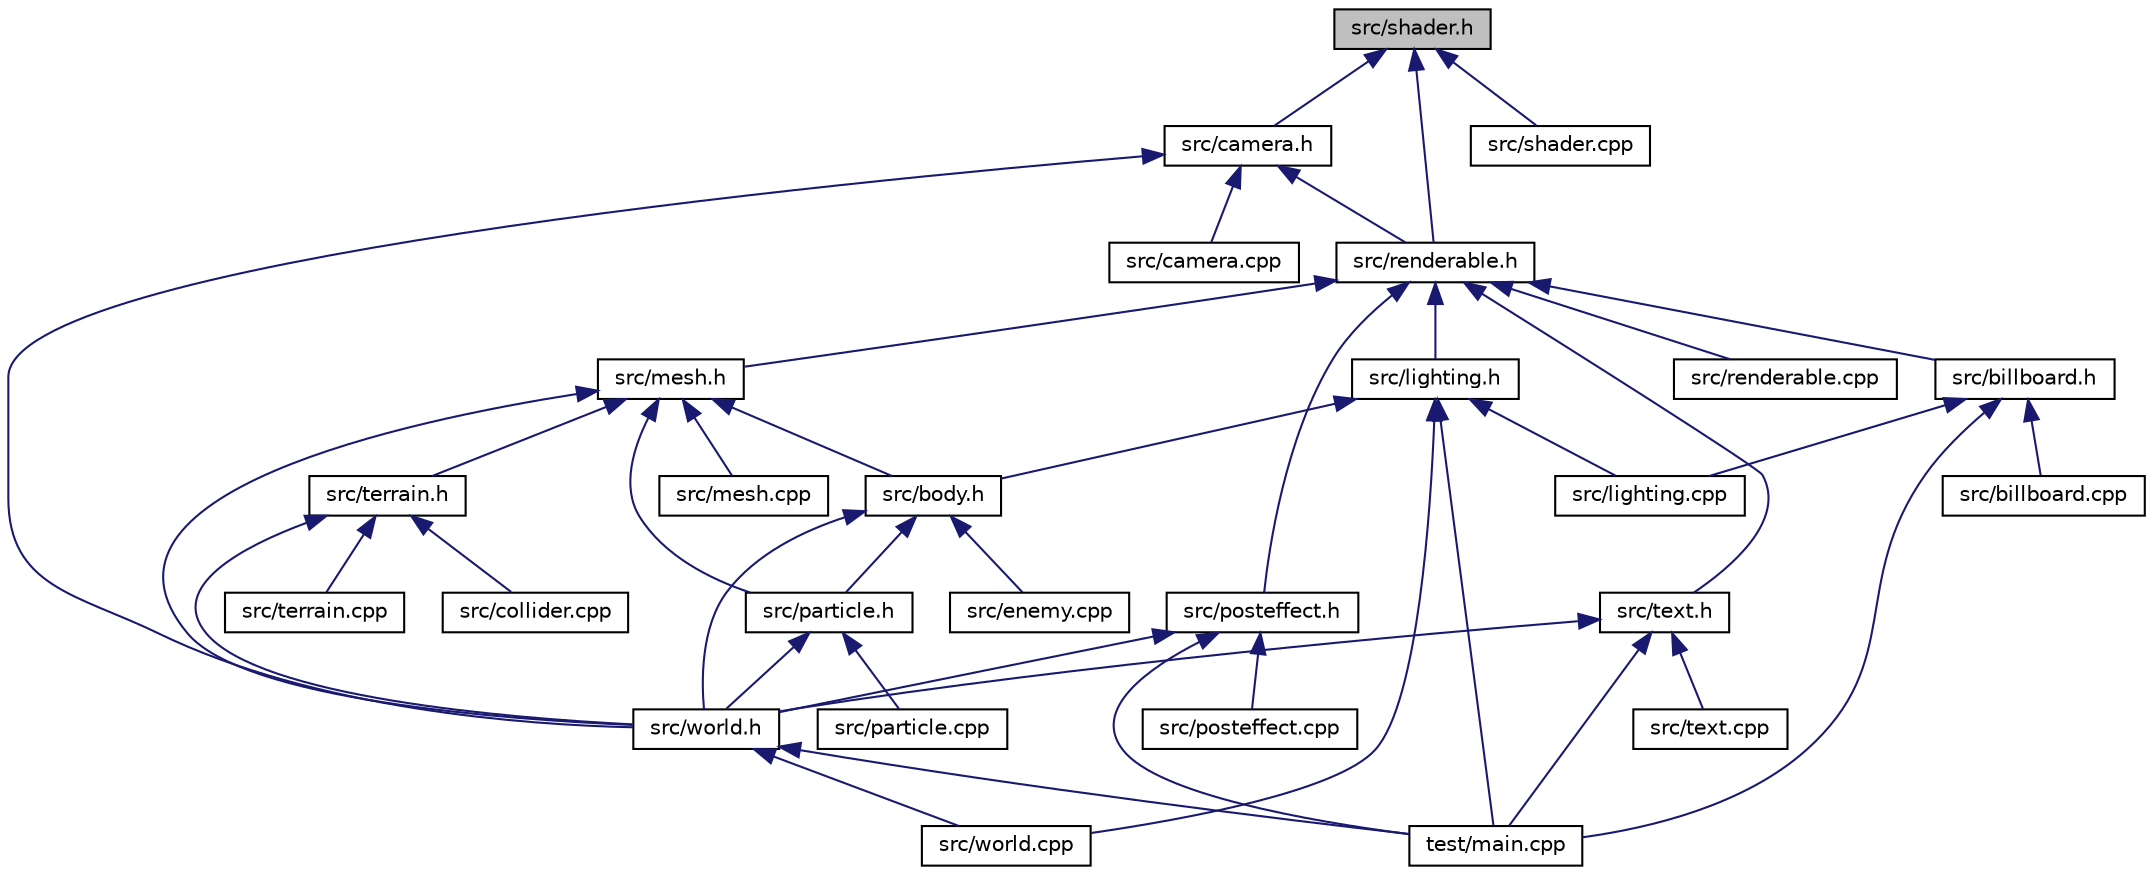 digraph "src/shader.h"
{
  edge [fontname="Helvetica",fontsize="10",labelfontname="Helvetica",labelfontsize="10"];
  node [fontname="Helvetica",fontsize="10",shape=record];
  Node1 [label="src/shader.h",height=0.2,width=0.4,color="black", fillcolor="grey75", style="filled", fontcolor="black"];
  Node1 -> Node2 [dir="back",color="midnightblue",fontsize="10",style="solid"];
  Node2 [label="src/camera.h",height=0.2,width=0.4,color="black", fillcolor="white", style="filled",URL="$camera_8h.html"];
  Node2 -> Node3 [dir="back",color="midnightblue",fontsize="10",style="solid"];
  Node3 [label="src/camera.cpp",height=0.2,width=0.4,color="black", fillcolor="white", style="filled",URL="$camera_8cpp.html"];
  Node2 -> Node4 [dir="back",color="midnightblue",fontsize="10",style="solid"];
  Node4 [label="src/renderable.h",height=0.2,width=0.4,color="black", fillcolor="white", style="filled",URL="$renderable_8h.html"];
  Node4 -> Node5 [dir="back",color="midnightblue",fontsize="10",style="solid"];
  Node5 [label="src/billboard.h",height=0.2,width=0.4,color="black", fillcolor="white", style="filled",URL="$billboard_8h.html"];
  Node5 -> Node6 [dir="back",color="midnightblue",fontsize="10",style="solid"];
  Node6 [label="src/billboard.cpp",height=0.2,width=0.4,color="black", fillcolor="white", style="filled",URL="$billboard_8cpp.html"];
  Node5 -> Node7 [dir="back",color="midnightblue",fontsize="10",style="solid"];
  Node7 [label="src/lighting.cpp",height=0.2,width=0.4,color="black", fillcolor="white", style="filled",URL="$lighting_8cpp.html"];
  Node5 -> Node8 [dir="back",color="midnightblue",fontsize="10",style="solid"];
  Node8 [label="test/main.cpp",height=0.2,width=0.4,color="black", fillcolor="white", style="filled",URL="$main_8cpp.html"];
  Node4 -> Node9 [dir="back",color="midnightblue",fontsize="10",style="solid"];
  Node9 [label="src/lighting.h",height=0.2,width=0.4,color="black", fillcolor="white", style="filled",URL="$lighting_8h.html"];
  Node9 -> Node10 [dir="back",color="midnightblue",fontsize="10",style="solid"];
  Node10 [label="src/body.h",height=0.2,width=0.4,color="black", fillcolor="white", style="filled",URL="$body_8h.html"];
  Node10 -> Node11 [dir="back",color="midnightblue",fontsize="10",style="solid"];
  Node11 [label="src/enemy.cpp",height=0.2,width=0.4,color="black", fillcolor="white", style="filled",URL="$enemy_8cpp.html"];
  Node10 -> Node12 [dir="back",color="midnightblue",fontsize="10",style="solid"];
  Node12 [label="src/particle.h",height=0.2,width=0.4,color="black", fillcolor="white", style="filled",URL="$particle_8h.html"];
  Node12 -> Node13 [dir="back",color="midnightblue",fontsize="10",style="solid"];
  Node13 [label="src/particle.cpp",height=0.2,width=0.4,color="black", fillcolor="white", style="filled",URL="$particle_8cpp.html"];
  Node12 -> Node14 [dir="back",color="midnightblue",fontsize="10",style="solid"];
  Node14 [label="src/world.h",height=0.2,width=0.4,color="black", fillcolor="white", style="filled",URL="$world_8h.html"];
  Node14 -> Node15 [dir="back",color="midnightblue",fontsize="10",style="solid"];
  Node15 [label="src/world.cpp",height=0.2,width=0.4,color="black", fillcolor="white", style="filled",URL="$world_8cpp.html"];
  Node14 -> Node8 [dir="back",color="midnightblue",fontsize="10",style="solid"];
  Node10 -> Node14 [dir="back",color="midnightblue",fontsize="10",style="solid"];
  Node9 -> Node7 [dir="back",color="midnightblue",fontsize="10",style="solid"];
  Node9 -> Node15 [dir="back",color="midnightblue",fontsize="10",style="solid"];
  Node9 -> Node8 [dir="back",color="midnightblue",fontsize="10",style="solid"];
  Node4 -> Node16 [dir="back",color="midnightblue",fontsize="10",style="solid"];
  Node16 [label="src/mesh.h",height=0.2,width=0.4,color="black", fillcolor="white", style="filled",URL="$mesh_8h.html"];
  Node16 -> Node10 [dir="back",color="midnightblue",fontsize="10",style="solid"];
  Node16 -> Node17 [dir="back",color="midnightblue",fontsize="10",style="solid"];
  Node17 [label="src/mesh.cpp",height=0.2,width=0.4,color="black", fillcolor="white", style="filled",URL="$mesh_8cpp.html"];
  Node16 -> Node12 [dir="back",color="midnightblue",fontsize="10",style="solid"];
  Node16 -> Node18 [dir="back",color="midnightblue",fontsize="10",style="solid"];
  Node18 [label="src/terrain.h",height=0.2,width=0.4,color="black", fillcolor="white", style="filled",URL="$terrain_8h.html"];
  Node18 -> Node19 [dir="back",color="midnightblue",fontsize="10",style="solid"];
  Node19 [label="src/collider.cpp",height=0.2,width=0.4,color="black", fillcolor="white", style="filled",URL="$collider_8cpp.html"];
  Node18 -> Node20 [dir="back",color="midnightblue",fontsize="10",style="solid"];
  Node20 [label="src/terrain.cpp",height=0.2,width=0.4,color="black", fillcolor="white", style="filled",URL="$terrain_8cpp.html"];
  Node18 -> Node14 [dir="back",color="midnightblue",fontsize="10",style="solid"];
  Node16 -> Node14 [dir="back",color="midnightblue",fontsize="10",style="solid"];
  Node4 -> Node21 [dir="back",color="midnightblue",fontsize="10",style="solid"];
  Node21 [label="src/posteffect.h",height=0.2,width=0.4,color="black", fillcolor="white", style="filled",URL="$posteffect_8h.html"];
  Node21 -> Node22 [dir="back",color="midnightblue",fontsize="10",style="solid"];
  Node22 [label="src/posteffect.cpp",height=0.2,width=0.4,color="black", fillcolor="white", style="filled",URL="$posteffect_8cpp.html"];
  Node21 -> Node14 [dir="back",color="midnightblue",fontsize="10",style="solid"];
  Node21 -> Node8 [dir="back",color="midnightblue",fontsize="10",style="solid"];
  Node4 -> Node23 [dir="back",color="midnightblue",fontsize="10",style="solid"];
  Node23 [label="src/renderable.cpp",height=0.2,width=0.4,color="black", fillcolor="white", style="filled",URL="$renderable_8cpp.html"];
  Node4 -> Node24 [dir="back",color="midnightblue",fontsize="10",style="solid"];
  Node24 [label="src/text.h",height=0.2,width=0.4,color="black", fillcolor="white", style="filled",URL="$text_8h.html"];
  Node24 -> Node25 [dir="back",color="midnightblue",fontsize="10",style="solid"];
  Node25 [label="src/text.cpp",height=0.2,width=0.4,color="black", fillcolor="white", style="filled",URL="$text_8cpp.html"];
  Node24 -> Node14 [dir="back",color="midnightblue",fontsize="10",style="solid"];
  Node24 -> Node8 [dir="back",color="midnightblue",fontsize="10",style="solid"];
  Node2 -> Node14 [dir="back",color="midnightblue",fontsize="10",style="solid"];
  Node1 -> Node4 [dir="back",color="midnightblue",fontsize="10",style="solid"];
  Node1 -> Node26 [dir="back",color="midnightblue",fontsize="10",style="solid"];
  Node26 [label="src/shader.cpp",height=0.2,width=0.4,color="black", fillcolor="white", style="filled",URL="$shader_8cpp.html"];
}
